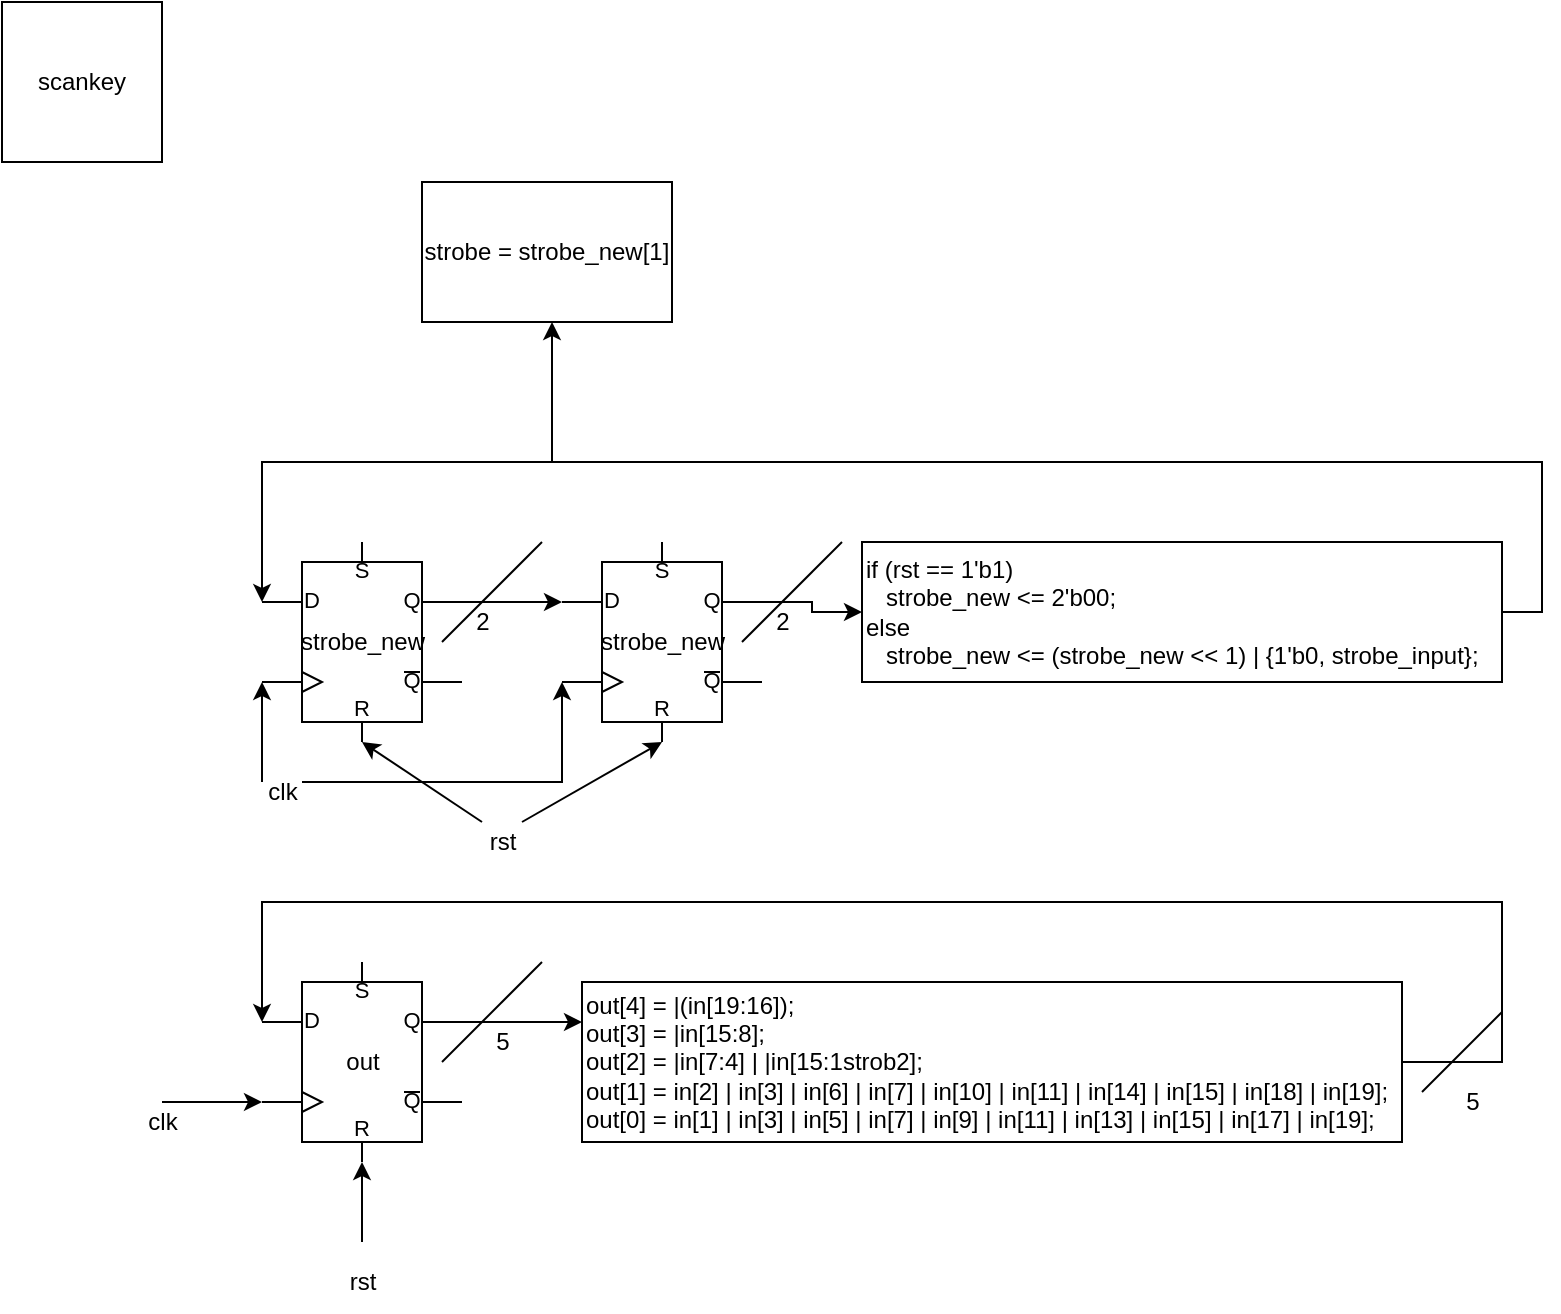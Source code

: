 <mxfile version="21.1.4" type="device" pages="8">
  <diagram name="ScanKey" id="IYrR1Kj5oTFVdGHLylHB">
    <mxGraphModel dx="794" dy="555" grid="1" gridSize="10" guides="1" tooltips="1" connect="1" arrows="1" fold="1" page="1" pageScale="1" pageWidth="850" pageHeight="1100" math="0" shadow="0">
      <root>
        <mxCell id="0" />
        <mxCell id="1" parent="0" />
        <mxCell id="cdBKA0jRVLI20LQ2kuin-21" style="edgeStyle=orthogonalEdgeStyle;rounded=0;orthogonalLoop=1;jettySize=auto;html=1;exitX=1;exitY=0.3;exitDx=0;exitDy=0;exitPerimeter=0;entryX=0;entryY=0.3;entryDx=0;entryDy=0;entryPerimeter=0;" parent="1" source="cdBKA0jRVLI20LQ2kuin-1" target="cdBKA0jRVLI20LQ2kuin-3" edge="1">
          <mxGeometry relative="1" as="geometry" />
        </mxCell>
        <mxCell id="cdBKA0jRVLI20LQ2kuin-1" value="strobe_new" style="verticalLabelPosition=middle;shadow=0;dashed=0;align=center;html=1;verticalAlign=middle;shape=mxgraph.electrical.logic_gates.d_type_rs_flip-flop;labelPosition=center;" parent="1" vertex="1">
          <mxGeometry x="130" y="270" width="100" height="100" as="geometry" />
        </mxCell>
        <mxCell id="cdBKA0jRVLI20LQ2kuin-2" value="scankey" style="whiteSpace=wrap;html=1;aspect=fixed;" parent="1" vertex="1">
          <mxGeometry width="80" height="80" as="geometry" />
        </mxCell>
        <mxCell id="cdBKA0jRVLI20LQ2kuin-22" style="edgeStyle=orthogonalEdgeStyle;rounded=0;orthogonalLoop=1;jettySize=auto;html=1;exitX=1;exitY=0.3;exitDx=0;exitDy=0;exitPerimeter=0;entryX=0;entryY=0.5;entryDx=0;entryDy=0;" parent="1" source="cdBKA0jRVLI20LQ2kuin-3" target="cdBKA0jRVLI20LQ2kuin-17" edge="1">
          <mxGeometry relative="1" as="geometry" />
        </mxCell>
        <mxCell id="cdBKA0jRVLI20LQ2kuin-3" value="strobe_new" style="verticalLabelPosition=middle;shadow=0;dashed=0;align=center;html=1;verticalAlign=middle;shape=mxgraph.electrical.logic_gates.d_type_rs_flip-flop;labelPosition=center;" parent="1" vertex="1">
          <mxGeometry x="280" y="270" width="100" height="100" as="geometry" />
        </mxCell>
        <mxCell id="cdBKA0jRVLI20LQ2kuin-4" value="" style="endArrow=classic;html=1;rounded=1;" parent="1" edge="1">
          <mxGeometry width="50" height="50" relative="1" as="geometry">
            <mxPoint x="130" y="390" as="sourcePoint" />
            <mxPoint x="130" y="340" as="targetPoint" />
          </mxGeometry>
        </mxCell>
        <mxCell id="cdBKA0jRVLI20LQ2kuin-5" value="" style="endArrow=classic;html=1;rounded=0;" parent="1" edge="1">
          <mxGeometry width="50" height="50" relative="1" as="geometry">
            <mxPoint x="150" y="390" as="sourcePoint" />
            <mxPoint x="280" y="340" as="targetPoint" />
            <Array as="points">
              <mxPoint x="280" y="390" />
            </Array>
          </mxGeometry>
        </mxCell>
        <mxCell id="cdBKA0jRVLI20LQ2kuin-6" value="&lt;div&gt;clk&lt;/div&gt;" style="text;html=1;align=center;verticalAlign=middle;resizable=0;points=[];autosize=1;strokeColor=none;fillColor=none;" parent="1" vertex="1">
          <mxGeometry x="120" y="380" width="40" height="30" as="geometry" />
        </mxCell>
        <mxCell id="cdBKA0jRVLI20LQ2kuin-7" value="" style="endArrow=classic;html=1;rounded=0;" parent="1" edge="1">
          <mxGeometry width="50" height="50" relative="1" as="geometry">
            <mxPoint x="260" y="410" as="sourcePoint" />
            <mxPoint x="330" y="370" as="targetPoint" />
          </mxGeometry>
        </mxCell>
        <mxCell id="cdBKA0jRVLI20LQ2kuin-8" value="rst" style="text;html=1;align=center;verticalAlign=middle;resizable=0;points=[];autosize=1;strokeColor=none;fillColor=none;" parent="1" vertex="1">
          <mxGeometry x="230" y="405" width="40" height="30" as="geometry" />
        </mxCell>
        <mxCell id="cdBKA0jRVLI20LQ2kuin-9" value="" style="endArrow=classic;html=1;rounded=0;" parent="1" edge="1">
          <mxGeometry width="50" height="50" relative="1" as="geometry">
            <mxPoint x="240" y="410" as="sourcePoint" />
            <mxPoint x="180" y="370" as="targetPoint" />
          </mxGeometry>
        </mxCell>
        <mxCell id="cdBKA0jRVLI20LQ2kuin-11" value="" style="endArrow=classic;html=1;rounded=0;" parent="1" edge="1">
          <mxGeometry width="50" height="50" relative="1" as="geometry">
            <mxPoint x="275" y="230" as="sourcePoint" />
            <mxPoint x="275" y="160" as="targetPoint" />
          </mxGeometry>
        </mxCell>
        <mxCell id="cdBKA0jRVLI20LQ2kuin-13" value="strobe = strobe_new[1]" style="rounded=0;whiteSpace=wrap;html=1;" parent="1" vertex="1">
          <mxGeometry x="210" y="90" width="125" height="70" as="geometry" />
        </mxCell>
        <mxCell id="cdBKA0jRVLI20LQ2kuin-23" style="edgeStyle=orthogonalEdgeStyle;rounded=0;orthogonalLoop=1;jettySize=auto;html=1;exitX=1;exitY=0.5;exitDx=0;exitDy=0;entryX=0;entryY=0.3;entryDx=0;entryDy=0;entryPerimeter=0;" parent="1" source="cdBKA0jRVLI20LQ2kuin-17" target="cdBKA0jRVLI20LQ2kuin-1" edge="1">
          <mxGeometry relative="1" as="geometry">
            <mxPoint x="800" y="200" as="targetPoint" />
            <Array as="points">
              <mxPoint x="770" y="305" />
              <mxPoint x="770" y="230" />
              <mxPoint x="130" y="230" />
            </Array>
          </mxGeometry>
        </mxCell>
        <mxCell id="cdBKA0jRVLI20LQ2kuin-17" value="if (rst == 1&#39;b1)&lt;br&gt;&amp;nbsp;&amp;nbsp; strobe_new &amp;lt;= 2&#39;b00;&lt;br&gt;else&lt;br&gt;&amp;nbsp;&amp;nbsp; strobe_new &amp;lt;= (strobe_new &amp;lt;&amp;lt; 1) | {1&#39;b0, strobe_input};" style="rounded=0;whiteSpace=wrap;html=1;align=left;" parent="1" vertex="1">
          <mxGeometry x="430" y="270" width="320" height="70" as="geometry" />
        </mxCell>
        <mxCell id="cdBKA0jRVLI20LQ2kuin-24" value="" style="endArrow=none;html=1;rounded=0;" parent="1" edge="1">
          <mxGeometry width="50" height="50" relative="1" as="geometry">
            <mxPoint x="220" y="320" as="sourcePoint" />
            <mxPoint x="270" y="270" as="targetPoint" />
          </mxGeometry>
        </mxCell>
        <mxCell id="cdBKA0jRVLI20LQ2kuin-25" value="" style="endArrow=none;html=1;rounded=0;" parent="1" edge="1">
          <mxGeometry width="50" height="50" relative="1" as="geometry">
            <mxPoint x="370" y="320" as="sourcePoint" />
            <mxPoint x="420" y="270" as="targetPoint" />
          </mxGeometry>
        </mxCell>
        <mxCell id="cdBKA0jRVLI20LQ2kuin-26" value="2" style="text;html=1;align=center;verticalAlign=middle;resizable=0;points=[];autosize=1;strokeColor=none;fillColor=none;" parent="1" vertex="1">
          <mxGeometry x="375" y="295" width="30" height="30" as="geometry" />
        </mxCell>
        <mxCell id="cdBKA0jRVLI20LQ2kuin-27" value="2" style="text;html=1;align=center;verticalAlign=middle;resizable=0;points=[];autosize=1;strokeColor=none;fillColor=none;" parent="1" vertex="1">
          <mxGeometry x="225" y="295" width="30" height="30" as="geometry" />
        </mxCell>
        <mxCell id="cdBKA0jRVLI20LQ2kuin-28" value="out" style="verticalLabelPosition=middle;shadow=0;dashed=0;align=center;html=1;verticalAlign=middle;shape=mxgraph.electrical.logic_gates.d_type_rs_flip-flop;labelPosition=center;" parent="1" vertex="1">
          <mxGeometry x="130" y="480" width="100" height="100" as="geometry" />
        </mxCell>
        <mxCell id="cdBKA0jRVLI20LQ2kuin-29" value="" style="endArrow=classic;html=1;rounded=0;" parent="1" edge="1">
          <mxGeometry width="50" height="50" relative="1" as="geometry">
            <mxPoint x="80" y="550" as="sourcePoint" />
            <mxPoint x="130" y="550" as="targetPoint" />
          </mxGeometry>
        </mxCell>
        <mxCell id="cdBKA0jRVLI20LQ2kuin-30" value="clk" style="text;html=1;align=center;verticalAlign=middle;resizable=0;points=[];autosize=1;strokeColor=none;fillColor=none;" parent="1" vertex="1">
          <mxGeometry x="60" y="545" width="40" height="30" as="geometry" />
        </mxCell>
        <mxCell id="cdBKA0jRVLI20LQ2kuin-31" value="" style="endArrow=classic;html=1;rounded=0;" parent="1" edge="1">
          <mxGeometry width="50" height="50" relative="1" as="geometry">
            <mxPoint x="180" y="620" as="sourcePoint" />
            <mxPoint x="180" y="580" as="targetPoint" />
          </mxGeometry>
        </mxCell>
        <mxCell id="cdBKA0jRVLI20LQ2kuin-32" value="rst" style="text;html=1;align=center;verticalAlign=middle;resizable=0;points=[];autosize=1;strokeColor=none;fillColor=none;" parent="1" vertex="1">
          <mxGeometry x="160" y="625" width="40" height="30" as="geometry" />
        </mxCell>
        <mxCell id="cdBKA0jRVLI20LQ2kuin-33" value="" style="endArrow=classic;html=1;rounded=0;" parent="1" edge="1">
          <mxGeometry width="50" height="50" relative="1" as="geometry">
            <mxPoint x="230" y="510" as="sourcePoint" />
            <mxPoint x="290" y="510" as="targetPoint" />
          </mxGeometry>
        </mxCell>
        <mxCell id="cdBKA0jRVLI20LQ2kuin-35" value="out[4] = |(in[19:16]);&lt;br&gt;out[3] = |in[15:8];&lt;br&gt;out[2] = |in[7:4] | |in[15:1strob2];&lt;br&gt;out[1] = in[2] | in[3] | in[6] | in[7] | in[10] | in[11] | in[14] | in[15] | in[18] | in[19];&lt;br&gt;out[0] = in[1] | in[3] | in[5] | in[7] | in[9] | in[11] | in[13] | in[15] | in[17] | in[19];" style="rounded=0;whiteSpace=wrap;html=1;align=left;" parent="1" vertex="1">
          <mxGeometry x="290" y="490" width="410" height="80" as="geometry" />
        </mxCell>
        <mxCell id="cdBKA0jRVLI20LQ2kuin-36" value="" style="endArrow=classic;html=1;rounded=0;entryX=0;entryY=0.3;entryDx=0;entryDy=0;entryPerimeter=0;" parent="1" target="cdBKA0jRVLI20LQ2kuin-28" edge="1">
          <mxGeometry width="50" height="50" relative="1" as="geometry">
            <mxPoint x="700" y="530" as="sourcePoint" />
            <mxPoint x="750" y="480" as="targetPoint" />
            <Array as="points">
              <mxPoint x="750" y="530" />
              <mxPoint x="750" y="450" />
              <mxPoint x="130" y="450" />
            </Array>
          </mxGeometry>
        </mxCell>
        <mxCell id="cdBKA0jRVLI20LQ2kuin-37" value="" style="endArrow=none;html=1;rounded=0;" parent="1" edge="1">
          <mxGeometry width="50" height="50" relative="1" as="geometry">
            <mxPoint x="220" y="530" as="sourcePoint" />
            <mxPoint x="270" y="480" as="targetPoint" />
          </mxGeometry>
        </mxCell>
        <mxCell id="cdBKA0jRVLI20LQ2kuin-38" value="" style="endArrow=none;html=1;rounded=0;" parent="1" edge="1">
          <mxGeometry width="50" height="50" relative="1" as="geometry">
            <mxPoint x="710" y="545" as="sourcePoint" />
            <mxPoint x="750" y="505" as="targetPoint" />
          </mxGeometry>
        </mxCell>
        <mxCell id="cdBKA0jRVLI20LQ2kuin-39" value="5" style="text;html=1;align=center;verticalAlign=middle;resizable=0;points=[];autosize=1;strokeColor=none;fillColor=none;" parent="1" vertex="1">
          <mxGeometry x="720" y="535" width="30" height="30" as="geometry" />
        </mxCell>
        <mxCell id="cdBKA0jRVLI20LQ2kuin-40" value="5" style="text;html=1;align=center;verticalAlign=middle;resizable=0;points=[];autosize=1;strokeColor=none;fillColor=none;" parent="1" vertex="1">
          <mxGeometry x="235" y="505" width="30" height="30" as="geometry" />
        </mxCell>
      </root>
    </mxGraphModel>
  </diagram>
  <diagram id="0YekBfEAMakjV-BFxU8W" name="Clkdiv">
    <mxGraphModel dx="794" dy="555" grid="1" gridSize="10" guides="1" tooltips="1" connect="1" arrows="1" fold="1" page="1" pageScale="1" pageWidth="850" pageHeight="1100" math="0" shadow="0">
      <root>
        <mxCell id="0" />
        <mxCell id="1" parent="0" />
        <mxCell id="TX3TgNIddecOUrxeShIp-1" value="&lt;div&gt;hzX&lt;/div&gt;&lt;div&gt;counter&lt;br&gt;&lt;/div&gt;" style="verticalLabelPosition=middle;shadow=0;dashed=0;align=center;html=1;verticalAlign=middle;shape=mxgraph.electrical.logic_gates.d_type_rs_flip-flop;labelPosition=center;" parent="1" vertex="1">
          <mxGeometry x="130" y="270" width="100" height="100" as="geometry" />
        </mxCell>
        <mxCell id="TX3TgNIddecOUrxeShIp-2" value="clkdiv" style="whiteSpace=wrap;html=1;aspect=fixed;" parent="1" vertex="1">
          <mxGeometry width="80" height="80" as="geometry" />
        </mxCell>
        <mxCell id="TX3TgNIddecOUrxeShIp-3" value="" style="endArrow=classic;html=1;rounded=0;" parent="1" edge="1">
          <mxGeometry width="50" height="50" relative="1" as="geometry">
            <mxPoint x="230" y="300" as="sourcePoint" />
            <mxPoint x="290" y="300" as="targetPoint" />
          </mxGeometry>
        </mxCell>
        <mxCell id="TX3TgNIddecOUrxeShIp-4" value="if (rst)&lt;br&gt;&amp;nbsp;&amp;nbsp;&amp;nbsp; counter &amp;lt;= 0;&lt;br&gt;&amp;nbsp;&amp;nbsp;&amp;nbsp; hzX &amp;lt;= 0;&lt;br&gt;else&lt;br&gt;&amp;nbsp;&amp;nbsp;&amp;nbsp; counter &amp;lt;= counter + 1;&lt;br&gt;&amp;nbsp;&amp;nbsp;&amp;nbsp; if (counter == lim)&lt;br&gt;&amp;nbsp;&amp;nbsp;&amp;nbsp;&amp;nbsp;&amp;nbsp;&amp;nbsp;&amp;nbsp; counter &amp;lt;= 0;&lt;br&gt;&amp;nbsp;&amp;nbsp;&amp;nbsp;&amp;nbsp;&amp;nbsp;&amp;nbsp;&amp;nbsp; hzX &amp;lt;= ~hzX;" style="rounded=0;whiteSpace=wrap;html=1;align=left;" parent="1" vertex="1">
          <mxGeometry x="290" y="280" width="290" height="150" as="geometry" />
        </mxCell>
        <mxCell id="TX3TgNIddecOUrxeShIp-5" value="" style="endArrow=none;html=1;rounded=0;" parent="1" edge="1">
          <mxGeometry width="50" height="50" relative="1" as="geometry">
            <mxPoint x="230" y="320" as="sourcePoint" />
            <mxPoint x="280" y="270" as="targetPoint" />
          </mxGeometry>
        </mxCell>
        <mxCell id="TX3TgNIddecOUrxeShIp-6" value="1" style="text;html=1;align=center;verticalAlign=middle;resizable=0;points=[];autosize=1;strokeColor=none;fillColor=none;" parent="1" vertex="1">
          <mxGeometry x="225" y="275" width="30" height="30" as="geometry" />
        </mxCell>
        <mxCell id="TX3TgNIddecOUrxeShIp-7" value="8" style="text;html=1;align=center;verticalAlign=middle;resizable=0;points=[];autosize=1;strokeColor=none;fillColor=none;" parent="1" vertex="1">
          <mxGeometry x="245" y="295" width="30" height="30" as="geometry" />
        </mxCell>
        <mxCell id="TX3TgNIddecOUrxeShIp-8" value="" style="endArrow=classic;html=1;rounded=0;entryX=0;entryY=0.3;entryDx=0;entryDy=0;entryPerimeter=0;" parent="1" target="TX3TgNIddecOUrxeShIp-1" edge="1">
          <mxGeometry width="50" height="50" relative="1" as="geometry">
            <mxPoint x="580" y="360" as="sourcePoint" />
            <mxPoint x="630" y="310" as="targetPoint" />
            <Array as="points">
              <mxPoint x="640" y="360" />
              <mxPoint x="640" y="230" />
              <mxPoint x="130" y="230" />
            </Array>
          </mxGeometry>
        </mxCell>
        <mxCell id="TX3TgNIddecOUrxeShIp-9" value="" style="endArrow=none;html=1;rounded=0;" parent="1" edge="1">
          <mxGeometry width="50" height="50" relative="1" as="geometry">
            <mxPoint x="590" y="380" as="sourcePoint" />
            <mxPoint x="640" y="330" as="targetPoint" />
          </mxGeometry>
        </mxCell>
        <mxCell id="TX3TgNIddecOUrxeShIp-10" value="8" style="text;html=1;align=center;verticalAlign=middle;resizable=0;points=[];autosize=1;strokeColor=none;fillColor=none;" parent="1" vertex="1">
          <mxGeometry x="595" y="355" width="30" height="30" as="geometry" />
        </mxCell>
        <mxCell id="TX3TgNIddecOUrxeShIp-11" value="1" style="text;html=1;align=center;verticalAlign=middle;resizable=0;points=[];autosize=1;strokeColor=none;fillColor=none;" parent="1" vertex="1">
          <mxGeometry x="590" y="340" width="30" height="30" as="geometry" />
        </mxCell>
        <mxCell id="TX3TgNIddecOUrxeShIp-12" value="" style="endArrow=classic;html=1;rounded=0;" parent="1" edge="1">
          <mxGeometry width="50" height="50" relative="1" as="geometry">
            <mxPoint x="180" y="400" as="sourcePoint" />
            <mxPoint x="180" y="370" as="targetPoint" />
          </mxGeometry>
        </mxCell>
        <mxCell id="TX3TgNIddecOUrxeShIp-13" value="rst" style="text;html=1;align=center;verticalAlign=middle;resizable=0;points=[];autosize=1;strokeColor=none;fillColor=none;" parent="1" vertex="1">
          <mxGeometry x="160" y="400" width="40" height="30" as="geometry" />
        </mxCell>
        <mxCell id="TX3TgNIddecOUrxeShIp-14" value="" style="endArrow=classic;html=1;rounded=0;" parent="1" edge="1">
          <mxGeometry width="50" height="50" relative="1" as="geometry">
            <mxPoint x="100" y="340" as="sourcePoint" />
            <mxPoint x="130" y="340" as="targetPoint" />
          </mxGeometry>
        </mxCell>
        <mxCell id="TX3TgNIddecOUrxeShIp-15" value="clk" style="text;html=1;align=center;verticalAlign=middle;resizable=0;points=[];autosize=1;strokeColor=none;fillColor=none;" parent="1" vertex="1">
          <mxGeometry x="80" y="335" width="40" height="30" as="geometry" />
        </mxCell>
        <mxCell id="TX3TgNIddecOUrxeShIp-16" value="counter" style="text;html=1;align=center;verticalAlign=middle;resizable=0;points=[];autosize=1;strokeColor=none;fillColor=none;" parent="1" vertex="1">
          <mxGeometry x="80" y="295" width="60" height="30" as="geometry" />
        </mxCell>
      </root>
    </mxGraphModel>
  </diagram>
  <diagram id="mA3E6A3DA5kwlwp3M_s9" name="Prience8to3">
    <mxGraphModel dx="794" dy="555" grid="1" gridSize="10" guides="1" tooltips="1" connect="1" arrows="1" fold="1" page="1" pageScale="1" pageWidth="850" pageHeight="1100" math="0" shadow="0">
      <root>
        <mxCell id="0" />
        <mxCell id="1" parent="0" />
        <mxCell id="RlZYWX1HXNi8NvG_U70_-1" value="prienc8to3" style="whiteSpace=wrap;html=1;aspect=fixed;" parent="1" vertex="1">
          <mxGeometry width="80" height="80" as="geometry" />
        </mxCell>
        <mxCell id="RlZYWX1HXNi8NvG_U70_-2" value="if in[0] = 1, out is 3&#39;d0&lt;br&gt;if in[1] = 1, out is 3&#39;d1&lt;br&gt;if in[2] = 1, out is 3&#39;d2&lt;br&gt;if in[3] = 1, out is 3&#39;d3&lt;br&gt;if in[4] = 1, out is 3&#39;d4&lt;br&gt;if in[5] = 1, out is 3&#39;d5&lt;br&gt;if in[6] = 1, out is 3&#39;d6&lt;br&gt;if in[7] = 1, out is 3&#39;d7" style="whiteSpace=wrap;html=1;aspect=fixed;align=left;" parent="1" vertex="1">
          <mxGeometry x="338" y="190" width="175" height="175" as="geometry" />
        </mxCell>
        <mxCell id="RlZYWX1HXNi8NvG_U70_-3" value="" style="endArrow=classic;html=1;rounded=0;" parent="1" edge="1">
          <mxGeometry width="50" height="50" relative="1" as="geometry">
            <mxPoint x="260" y="280" as="sourcePoint" />
            <mxPoint x="340" y="280" as="targetPoint" />
          </mxGeometry>
        </mxCell>
        <mxCell id="RlZYWX1HXNi8NvG_U70_-4" value="" style="endArrow=classic;html=1;rounded=0;" parent="1" edge="1">
          <mxGeometry width="50" height="50" relative="1" as="geometry">
            <mxPoint x="510" y="280" as="sourcePoint" />
            <mxPoint x="600" y="280" as="targetPoint" />
          </mxGeometry>
        </mxCell>
        <mxCell id="RlZYWX1HXNi8NvG_U70_-5" value="out" style="text;html=1;align=center;verticalAlign=middle;resizable=0;points=[];autosize=1;strokeColor=none;fillColor=none;" parent="1" vertex="1">
          <mxGeometry x="600" y="275" width="40" height="30" as="geometry" />
        </mxCell>
        <mxCell id="RlZYWX1HXNi8NvG_U70_-6" value="in" style="text;html=1;align=center;verticalAlign=middle;resizable=0;points=[];autosize=1;strokeColor=none;fillColor=none;" parent="1" vertex="1">
          <mxGeometry x="225" y="265" width="30" height="30" as="geometry" />
        </mxCell>
        <mxCell id="RlZYWX1HXNi8NvG_U70_-7" value="" style="endArrow=none;html=1;rounded=0;" parent="1" edge="1">
          <mxGeometry width="50" height="50" relative="1" as="geometry">
            <mxPoint x="270" y="310" as="sourcePoint" />
            <mxPoint x="320" y="260" as="targetPoint" />
          </mxGeometry>
        </mxCell>
        <mxCell id="RlZYWX1HXNi8NvG_U70_-8" value="" style="endArrow=none;html=1;rounded=0;" parent="1" edge="1">
          <mxGeometry width="50" height="50" relative="1" as="geometry">
            <mxPoint x="540" y="300" as="sourcePoint" />
            <mxPoint x="590" y="250" as="targetPoint" />
          </mxGeometry>
        </mxCell>
        <mxCell id="RlZYWX1HXNi8NvG_U70_-9" value="3" style="text;html=1;align=center;verticalAlign=middle;resizable=0;points=[];autosize=1;strokeColor=none;fillColor=none;" parent="1" vertex="1">
          <mxGeometry x="555" y="275" width="30" height="30" as="geometry" />
        </mxCell>
        <mxCell id="RlZYWX1HXNi8NvG_U70_-10" value="8" style="text;html=1;align=center;verticalAlign=middle;resizable=0;points=[];autosize=1;strokeColor=none;fillColor=none;" parent="1" vertex="1">
          <mxGeometry x="285" y="275" width="30" height="30" as="geometry" />
        </mxCell>
      </root>
    </mxGraphModel>
  </diagram>
  <diagram id="SpOl654Fy60TbCHv0czY" name="Sequencer">
    <mxGraphModel dx="794" dy="555" grid="1" gridSize="10" guides="1" tooltips="1" connect="1" arrows="1" fold="1" page="1" pageScale="1" pageWidth="850" pageHeight="1100" math="0" shadow="0">
      <root>
        <mxCell id="0" />
        <mxCell id="1" parent="0" />
        <mxCell id="BuZd-HlXa7H_hpg2lpT5-1" value="seq-out" style="verticalLabelPosition=middle;shadow=0;dashed=0;align=center;html=1;verticalAlign=middle;shape=mxgraph.electrical.logic_gates.d_type_rs_flip-flop;labelPosition=center;" parent="1" vertex="1">
          <mxGeometry x="210" y="330" width="100" height="100" as="geometry" />
        </mxCell>
        <mxCell id="BuZd-HlXa7H_hpg2lpT5-2" value="sequencer" style="whiteSpace=wrap;html=1;aspect=fixed;" parent="1" vertex="1">
          <mxGeometry width="80" height="80" as="geometry" />
        </mxCell>
        <mxCell id="xtzYdPDor8P0OM3wpwx9-1" value="" style="endArrow=classic;html=1;rounded=0;" parent="1" edge="1">
          <mxGeometry width="50" height="50" relative="1" as="geometry">
            <mxPoint x="310" y="360" as="sourcePoint" />
            <mxPoint x="360" y="360" as="targetPoint" />
          </mxGeometry>
        </mxCell>
        <mxCell id="xtzYdPDor8P0OM3wpwx9-2" value="" style="endArrow=none;html=1;rounded=0;" parent="1" edge="1">
          <mxGeometry width="50" height="50" relative="1" as="geometry">
            <mxPoint x="320" y="380" as="sourcePoint" />
            <mxPoint x="370" y="330" as="targetPoint" />
          </mxGeometry>
        </mxCell>
        <mxCell id="xtzYdPDor8P0OM3wpwx9-3" value="8" style="text;html=1;align=center;verticalAlign=middle;resizable=0;points=[];autosize=1;strokeColor=none;fillColor=none;" parent="1" vertex="1">
          <mxGeometry x="325" y="355" width="30" height="30" as="geometry" />
        </mxCell>
        <mxCell id="xtzYdPDor8P0OM3wpwx9-4" value="if (rst)&lt;br&gt;&amp;nbsp; seq = 8&#39;h80; &lt;br&gt;else if (srst)&lt;br&gt;&amp;nbsp; seq = 8&#39;h80;&lt;br&gt;else&lt;br&gt;&amp;nbsp; if (go_right)&lt;br&gt;&amp;nbsp;&amp;nbsp;&amp;nbsp; seq = {seq[0], seq[7:1]};&lt;br&gt;&amp;nbsp; else if (go_left)&lt;br&gt;&amp;nbsp;&amp;nbsp;&amp;nbsp; seq = {seq[6:0], seq[7]};&lt;br&gt;&amp;nbsp; else&lt;br&gt;&amp;nbsp;&amp;nbsp;&amp;nbsp; seq = seq;&lt;br&gt;seq_out &amp;lt;= seq;" style="rounded=0;whiteSpace=wrap;html=1;align=left;" parent="1" vertex="1">
          <mxGeometry x="360" y="310" width="210" height="180" as="geometry" />
        </mxCell>
        <mxCell id="if1eAAY3Da8s9yNB0GrL-1" value="" style="endArrow=classic;html=1;rounded=0;entryX=0;entryY=0.3;entryDx=0;entryDy=0;entryPerimeter=0;" parent="1" target="BuZd-HlXa7H_hpg2lpT5-1" edge="1">
          <mxGeometry width="50" height="50" relative="1" as="geometry">
            <mxPoint x="470" y="310" as="sourcePoint" />
            <mxPoint x="520" y="260" as="targetPoint" />
            <Array as="points">
              <mxPoint x="470" y="290" />
              <mxPoint x="210" y="290" />
            </Array>
          </mxGeometry>
        </mxCell>
        <mxCell id="if1eAAY3Da8s9yNB0GrL-2" value="" style="endArrow=classic;html=1;rounded=0;" parent="1" edge="1">
          <mxGeometry width="50" height="50" relative="1" as="geometry">
            <mxPoint x="260" y="460" as="sourcePoint" />
            <mxPoint x="260" y="430" as="targetPoint" />
          </mxGeometry>
        </mxCell>
        <mxCell id="if1eAAY3Da8s9yNB0GrL-3" value="rst" style="text;html=1;align=center;verticalAlign=middle;resizable=0;points=[];autosize=1;strokeColor=none;fillColor=none;" parent="1" vertex="1">
          <mxGeometry x="240" y="455" width="40" height="30" as="geometry" />
        </mxCell>
        <mxCell id="if1eAAY3Da8s9yNB0GrL-4" value="" style="endArrow=classic;html=1;rounded=0;" parent="1" edge="1">
          <mxGeometry width="50" height="50" relative="1" as="geometry">
            <mxPoint x="180" y="400" as="sourcePoint" />
            <mxPoint x="210" y="400" as="targetPoint" />
          </mxGeometry>
        </mxCell>
        <mxCell id="if1eAAY3Da8s9yNB0GrL-5" value="clk" style="text;html=1;align=center;verticalAlign=middle;resizable=0;points=[];autosize=1;strokeColor=none;fillColor=none;" parent="1" vertex="1">
          <mxGeometry x="160" y="405" width="40" height="30" as="geometry" />
        </mxCell>
        <mxCell id="if1eAAY3Da8s9yNB0GrL-6" value="" style="endArrow=none;html=1;rounded=0;" parent="1" edge="1">
          <mxGeometry width="50" height="50" relative="1" as="geometry">
            <mxPoint x="310" y="310" as="sourcePoint" />
            <mxPoint x="360" y="260" as="targetPoint" />
          </mxGeometry>
        </mxCell>
        <mxCell id="if1eAAY3Da8s9yNB0GrL-7" value="8" style="text;html=1;align=center;verticalAlign=middle;resizable=0;points=[];autosize=1;strokeColor=none;fillColor=none;" parent="1" vertex="1">
          <mxGeometry x="315" y="285" width="30" height="30" as="geometry" />
        </mxCell>
      </root>
    </mxGraphModel>
  </diagram>
  <diagram id="gktlRkbe1zjE_vl7Sq3N" name="SequenceEditor">
    <mxGraphModel dx="794" dy="555" grid="1" gridSize="10" guides="1" tooltips="1" connect="1" arrows="1" fold="1" page="1" pageScale="1" pageWidth="850" pageHeight="1100" math="0" shadow="0">
      <root>
        <mxCell id="0" />
        <mxCell id="1" parent="0" />
        <mxCell id="SHDCBQ5-KKh3-QUxJ4F7-1" value="sequence_editor" style="whiteSpace=wrap;html=1;aspect=fixed;" parent="1" vertex="1">
          <mxGeometry width="100" height="100" as="geometry" />
        </mxCell>
        <mxCell id="SHDCBQ5-KKh3-QUxJ4F7-3" style="edgeStyle=orthogonalEdgeStyle;rounded=0;orthogonalLoop=1;jettySize=auto;html=1;exitX=1;exitY=0.3;exitDx=0;exitDy=0;exitPerimeter=0;" parent="1" source="SHDCBQ5-KKh3-QUxJ4F7-2" edge="1">
          <mxGeometry relative="1" as="geometry">
            <mxPoint x="440" y="356" as="targetPoint" />
          </mxGeometry>
        </mxCell>
        <mxCell id="SHDCBQ5-KKh3-QUxJ4F7-2" value="&lt;div&gt;seq_smpl_1&lt;/div&gt;&lt;div&gt;...&lt;/div&gt;&lt;div&gt;seq_smpl_8&lt;br&gt;&lt;/div&gt;" style="verticalLabelPosition=middle;shadow=0;dashed=0;align=center;html=1;verticalAlign=middle;shape=mxgraph.electrical.logic_gates.d_type_rs_flip-flop;labelPosition=center;" parent="1" vertex="1">
          <mxGeometry x="260" y="320" width="110" height="120" as="geometry" />
        </mxCell>
        <mxCell id="SHDCBQ5-KKh3-QUxJ4F7-6" style="edgeStyle=orthogonalEdgeStyle;rounded=0;orthogonalLoop=1;jettySize=auto;html=1;" parent="1" source="SHDCBQ5-KKh3-QUxJ4F7-4" target="SHDCBQ5-KKh3-QUxJ4F7-2" edge="1">
          <mxGeometry relative="1" as="geometry" />
        </mxCell>
        <mxCell id="SHDCBQ5-KKh3-QUxJ4F7-4" value="rst" style="text;html=1;align=center;verticalAlign=middle;resizable=0;points=[];autosize=1;strokeColor=none;fillColor=none;" parent="1" vertex="1">
          <mxGeometry x="295" y="460" width="40" height="30" as="geometry" />
        </mxCell>
        <mxCell id="SHDCBQ5-KKh3-QUxJ4F7-8" style="edgeStyle=orthogonalEdgeStyle;rounded=0;orthogonalLoop=1;jettySize=auto;html=1;entryX=0;entryY=0.7;entryDx=0;entryDy=0;entryPerimeter=0;" parent="1" source="SHDCBQ5-KKh3-QUxJ4F7-7" target="SHDCBQ5-KKh3-QUxJ4F7-2" edge="1">
          <mxGeometry relative="1" as="geometry" />
        </mxCell>
        <mxCell id="SHDCBQ5-KKh3-QUxJ4F7-7" value="clk" style="text;html=1;align=center;verticalAlign=middle;resizable=0;points=[];autosize=1;strokeColor=none;fillColor=none;" parent="1" vertex="1">
          <mxGeometry x="190" y="390" width="40" height="30" as="geometry" />
        </mxCell>
        <mxCell id="SHDCBQ5-KKh3-QUxJ4F7-9" value="" style="endArrow=none;html=1;rounded=0;" parent="1" edge="1">
          <mxGeometry width="50" height="50" relative="1" as="geometry">
            <mxPoint x="360" y="380" as="sourcePoint" />
            <mxPoint x="410" y="330" as="targetPoint" />
          </mxGeometry>
        </mxCell>
        <mxCell id="SHDCBQ5-KKh3-QUxJ4F7-10" value="32" style="text;html=1;align=center;verticalAlign=middle;resizable=0;points=[];autosize=1;strokeColor=none;fillColor=none;" parent="1" vertex="1">
          <mxGeometry x="370" y="355" width="40" height="30" as="geometry" />
        </mxCell>
        <mxCell id="SHDCBQ5-KKh3-QUxJ4F7-11" value="" style="endArrow=classic;html=1;rounded=0;" parent="1" edge="1">
          <mxGeometry width="50" height="50" relative="1" as="geometry">
            <mxPoint x="640" y="330" as="sourcePoint" />
            <mxPoint x="260" y="360" as="targetPoint" />
            <Array as="points">
              <mxPoint x="640" y="270" />
              <mxPoint x="260" y="270" />
            </Array>
          </mxGeometry>
        </mxCell>
        <mxCell id="SHDCBQ5-KKh3-QUxJ4F7-12" value="if (rst)&lt;br&gt;&amp;nbsp; seq_smpl_8 = 4&#39;b0;&lt;br&gt;&amp;nbsp; seq_smpl_7 = 4&#39;b0;&lt;br&gt;&amp;nbsp; seq_smpl_6 = 4&#39;b0;&lt;br&gt;&amp;nbsp; seq_smpl_5 = 4&#39;b0;&lt;br&gt;&amp;nbsp; seq_smpl_4 = 4&#39;b0;&lt;br&gt;&amp;nbsp; seq_smpl_3 = 4&#39;b0;&lt;br&gt;&amp;nbsp; seq_smpl_2 = 4&#39;b0;&lt;br&gt;&amp;nbsp; seq_smpl_1 = 4&#39;b0;&lt;br&gt;else begin&lt;br&gt;&amp;nbsp; if (mode == 2&#39;d0) &lt;br&gt;&amp;nbsp;&amp;nbsp;&amp;nbsp; case (set_time_idx)&lt;br&gt;&amp;nbsp;&amp;nbsp;&amp;nbsp;&amp;nbsp;&amp;nbsp;&amp;nbsp;&amp;nbsp; 0: seq_smpl_8 = (seq_smpl_8 ^ tgl_play_smpl);&lt;br&gt;&amp;nbsp;&amp;nbsp;&amp;nbsp;&amp;nbsp;&amp;nbsp;&amp;nbsp;&amp;nbsp; 1: seq_smpl_7 = (seq_smpl_7 ^ tgl_play_smpl);&lt;br&gt;&amp;nbsp;&amp;nbsp;&amp;nbsp;&amp;nbsp;&amp;nbsp;&amp;nbsp;&amp;nbsp; 2: seq_smpl_6 = (seq_smpl_6 ^ tgl_play_smpl);&lt;br&gt;&amp;nbsp;&amp;nbsp;&amp;nbsp;&amp;nbsp;&amp;nbsp;&amp;nbsp;&amp;nbsp; 3: seq_smpl_5 = (seq_smpl_5 ^ tgl_play_smpl);&lt;br&gt;&amp;nbsp;&amp;nbsp;&amp;nbsp;&amp;nbsp;&amp;nbsp;&amp;nbsp;&amp;nbsp; 4: seq_smpl_4 = (seq_smpl_4 ^ tgl_play_smpl);&lt;br&gt;&amp;nbsp;&amp;nbsp;&amp;nbsp;&amp;nbsp;&amp;nbsp;&amp;nbsp;&amp;nbsp; 5: seq_smpl_3 = (seq_smpl_3 ^ tgl_play_smpl);&lt;br&gt;&amp;nbsp;&amp;nbsp;&amp;nbsp;&amp;nbsp;&amp;nbsp;&amp;nbsp;&amp;nbsp; 6: seq_smpl_2 = (seq_smpl_2 ^ tgl_play_smpl);&lt;br&gt;&amp;nbsp;&amp;nbsp;&amp;nbsp;&amp;nbsp;&amp;nbsp;&amp;nbsp;&amp;nbsp; 7: seq_smpl_1 = (seq_smpl_1 ^ tgl_play_smpl);&lt;br&gt;&amp;nbsp;&amp;nbsp;&amp;nbsp; endcase" style="rounded=0;whiteSpace=wrap;html=1;align=left;" parent="1" vertex="1">
          <mxGeometry x="440" y="330" width="340" height="310" as="geometry" />
        </mxCell>
        <mxCell id="SHDCBQ5-KKh3-QUxJ4F7-13" value="" style="endArrow=none;html=1;rounded=0;" parent="1" edge="1">
          <mxGeometry width="50" height="50" relative="1" as="geometry">
            <mxPoint x="490" y="290" as="sourcePoint" />
            <mxPoint x="540" y="240" as="targetPoint" />
          </mxGeometry>
        </mxCell>
        <mxCell id="SHDCBQ5-KKh3-QUxJ4F7-14" value="32" style="text;html=1;align=center;verticalAlign=middle;resizable=0;points=[];autosize=1;strokeColor=none;fillColor=none;" parent="1" vertex="1">
          <mxGeometry x="500" y="265" width="40" height="30" as="geometry" />
        </mxCell>
      </root>
    </mxGraphModel>
  </diagram>
  <diagram id="0JLQmDKhWNTJNHBGpobg" name="Pwm">
    <mxGraphModel dx="794" dy="555" grid="1" gridSize="10" guides="1" tooltips="1" connect="1" arrows="1" fold="1" page="1" pageScale="1" pageWidth="850" pageHeight="1100" math="0" shadow="0">
      <root>
        <mxCell id="0" />
        <mxCell id="1" parent="0" />
        <mxCell id="nNjAcnSjkrZPtuR4dmRM-1" value="pwm" style="whiteSpace=wrap;html=1;aspect=fixed;" parent="1" vertex="1">
          <mxGeometry width="80" height="80" as="geometry" />
        </mxCell>
        <mxCell id="nNjAcnSjkrZPtuR4dmRM-2" value="counter&lt;br&gt;pwm_out" style="verticalLabelPosition=middle;shadow=0;dashed=0;align=center;html=1;verticalAlign=middle;shape=mxgraph.electrical.logic_gates.d_type_rs_flip-flop;labelPosition=center;" parent="1" vertex="1">
          <mxGeometry x="160" y="220" width="100" height="100" as="geometry" />
        </mxCell>
        <mxCell id="nNjAcnSjkrZPtuR4dmRM-3" value="" style="endArrow=classic;html=1;rounded=0;" parent="1" edge="1">
          <mxGeometry width="50" height="50" relative="1" as="geometry">
            <mxPoint x="210" y="360" as="sourcePoint" />
            <mxPoint x="210" y="320" as="targetPoint" />
          </mxGeometry>
        </mxCell>
        <mxCell id="nNjAcnSjkrZPtuR4dmRM-4" value="rst" style="text;html=1;align=center;verticalAlign=middle;resizable=0;points=[];autosize=1;strokeColor=none;fillColor=none;" parent="1" vertex="1">
          <mxGeometry x="190" y="355" width="40" height="30" as="geometry" />
        </mxCell>
        <mxCell id="nNjAcnSjkrZPtuR4dmRM-5" value="" style="endArrow=classic;html=1;rounded=0;" parent="1" edge="1">
          <mxGeometry width="50" height="50" relative="1" as="geometry">
            <mxPoint x="120" y="290" as="sourcePoint" />
            <mxPoint x="160" y="290" as="targetPoint" />
          </mxGeometry>
        </mxCell>
        <mxCell id="fNxvs0sUdNlz_mXDDitk-1" value="clk" style="text;html=1;align=center;verticalAlign=middle;resizable=0;points=[];autosize=1;strokeColor=none;fillColor=none;" vertex="1" parent="1">
          <mxGeometry x="100" y="285" width="40" height="30" as="geometry" />
        </mxCell>
        <mxCell id="fNxvs0sUdNlz_mXDDitk-2" value="" style="endArrow=classic;html=1;rounded=0;entryX=0;entryY=0.5;entryDx=0;entryDy=0;" edge="1" parent="1" target="fNxvs0sUdNlz_mXDDitk-5">
          <mxGeometry width="50" height="50" relative="1" as="geometry">
            <mxPoint x="260" y="250" as="sourcePoint" />
            <mxPoint x="310" y="250" as="targetPoint" />
          </mxGeometry>
        </mxCell>
        <mxCell id="fNxvs0sUdNlz_mXDDitk-5" value="if (rst)&lt;br&gt;&amp;nbsp; &amp;nbsp; counter &amp;lt;= 8&#39;b0;&lt;br&gt;&amp;nbsp; &amp;nbsp; pwm_out &amp;lt;= 1&#39;b0;&lt;br&gt;else&lt;br&gt;&amp;nbsp; &amp;nbsp; if (duty_cycle == 8&#39;d255)&lt;br&gt;&amp;nbsp; &amp;nbsp; &amp;nbsp; pwm_out &amp;lt;= 1;&lt;br&gt;&amp;nbsp; &amp;nbsp; else if (duty_cycle == 8&#39;d0)&lt;br&gt;&amp;nbsp; &amp;nbsp; &amp;nbsp; pwm_out &amp;lt;= 0;&lt;br&gt;&amp;nbsp; &amp;nbsp; else&lt;br&gt;&amp;nbsp; &amp;nbsp; &amp;nbsp; if (enable == 1)&lt;br&gt;&amp;nbsp; &amp;nbsp; &amp;nbsp; &amp;nbsp; counter &amp;lt;= counter + 1&#39;b1;&lt;br&gt;&amp;nbsp; &amp;nbsp; &amp;nbsp; else if (counter &amp;lt;= duty_cycle)&lt;br&gt;&amp;nbsp; &amp;nbsp; &amp;nbsp; &amp;nbsp; pwm_out &amp;lt;= 1;&lt;br&gt;&amp;nbsp; &amp;nbsp; &amp;nbsp; else&amp;nbsp;&lt;br&gt;&amp;nbsp; &amp;nbsp; &amp;nbsp; &amp;nbsp; &amp;nbsp; pwm_out &amp;lt;= 0;" style="rounded=0;whiteSpace=wrap;html=1;align=left;" vertex="1" parent="1">
          <mxGeometry x="350" y="135" width="255" height="230" as="geometry" />
        </mxCell>
        <mxCell id="fNxvs0sUdNlz_mXDDitk-6" value="" style="endArrow=classic;html=1;rounded=0;entryX=0;entryY=0.3;entryDx=0;entryDy=0;entryPerimeter=0;exitX=0.5;exitY=0;exitDx=0;exitDy=0;" edge="1" parent="1" source="fNxvs0sUdNlz_mXDDitk-5" target="nNjAcnSjkrZPtuR4dmRM-2">
          <mxGeometry width="50" height="50" relative="1" as="geometry">
            <mxPoint x="270" y="280" as="sourcePoint" />
            <mxPoint x="320" y="230" as="targetPoint" />
            <Array as="points">
              <mxPoint x="478" y="80" />
              <mxPoint x="160" y="80" />
            </Array>
          </mxGeometry>
        </mxCell>
        <mxCell id="fNxvs0sUdNlz_mXDDitk-7" value="" style="endArrow=none;html=1;rounded=0;" edge="1" parent="1">
          <mxGeometry width="50" height="50" relative="1" as="geometry">
            <mxPoint x="310" y="100" as="sourcePoint" />
            <mxPoint x="360" y="50" as="targetPoint" />
          </mxGeometry>
        </mxCell>
        <mxCell id="fNxvs0sUdNlz_mXDDitk-8" value="" style="endArrow=none;html=1;rounded=0;" edge="1" parent="1">
          <mxGeometry width="50" height="50" relative="1" as="geometry">
            <mxPoint x="270" y="270" as="sourcePoint" />
            <mxPoint x="320" y="220" as="targetPoint" />
          </mxGeometry>
        </mxCell>
        <mxCell id="fNxvs0sUdNlz_mXDDitk-9" value="8" style="text;html=1;align=center;verticalAlign=middle;resizable=0;points=[];autosize=1;strokeColor=none;fillColor=none;" vertex="1" parent="1">
          <mxGeometry x="315" y="75" width="30" height="30" as="geometry" />
        </mxCell>
        <mxCell id="fNxvs0sUdNlz_mXDDitk-10" value="1" style="text;html=1;align=center;verticalAlign=middle;resizable=0;points=[];autosize=1;strokeColor=none;fillColor=none;" vertex="1" parent="1">
          <mxGeometry x="305" y="55" width="30" height="30" as="geometry" />
        </mxCell>
        <mxCell id="fNxvs0sUdNlz_mXDDitk-11" value="1" style="text;html=1;align=center;verticalAlign=middle;resizable=0;points=[];autosize=1;strokeColor=none;fillColor=none;" vertex="1" parent="1">
          <mxGeometry x="275" y="225" width="30" height="30" as="geometry" />
        </mxCell>
        <mxCell id="fNxvs0sUdNlz_mXDDitk-12" value="8" style="text;html=1;align=center;verticalAlign=middle;resizable=0;points=[];autosize=1;strokeColor=none;fillColor=none;" vertex="1" parent="1">
          <mxGeometry x="285" y="250" width="30" height="30" as="geometry" />
        </mxCell>
      </root>
    </mxGraphModel>
  </diagram>
  <diagram id="DnlsfmPwEj_IjYFEv9Pq" name="Sample">
    <mxGraphModel dx="794" dy="555" grid="1" gridSize="10" guides="1" tooltips="1" connect="1" arrows="1" fold="1" page="1" pageScale="1" pageWidth="850" pageHeight="1100" math="0" shadow="0">
      <root>
        <mxCell id="0" />
        <mxCell id="1" parent="0" />
        <mxCell id="kEynpFJMsKuWygii-FHi-1" value="sample" style="whiteSpace=wrap;html=1;aspect=fixed;" vertex="1" parent="1">
          <mxGeometry width="80" height="80" as="geometry" />
        </mxCell>
        <mxCell id="kEynpFJMsKuWygii-FHi-2" value="initial $readmemh(SAMPLE_FILE, audio_mem, 0, SAMPLE_LEN);" style="rounded=0;whiteSpace=wrap;html=1;" vertex="1" parent="1">
          <mxGeometry x="20" y="235" width="160" height="80" as="geometry" />
        </mxCell>
        <mxCell id="kEynpFJMsKuWygii-FHi-3" value="index&lt;br&gt;out" style="verticalLabelPosition=middle;shadow=0;dashed=0;align=center;html=1;verticalAlign=middle;shape=mxgraph.electrical.logic_gates.d_type_rs_flip-flop;labelPosition=center;" vertex="1" parent="1">
          <mxGeometry x="250" y="245" width="100" height="100" as="geometry" />
        </mxCell>
        <mxCell id="kEynpFJMsKuWygii-FHi-4" value="" style="endArrow=classic;html=1;rounded=0;" edge="1" parent="1">
          <mxGeometry width="50" height="50" relative="1" as="geometry">
            <mxPoint x="220" y="315" as="sourcePoint" />
            <mxPoint x="250" y="315" as="targetPoint" />
          </mxGeometry>
        </mxCell>
        <mxCell id="kEynpFJMsKuWygii-FHi-5" value="clk" style="text;html=1;align=center;verticalAlign=middle;resizable=0;points=[];autosize=1;strokeColor=none;fillColor=none;" vertex="1" parent="1">
          <mxGeometry x="180" y="300" width="40" height="30" as="geometry" />
        </mxCell>
        <mxCell id="kEynpFJMsKuWygii-FHi-6" value="" style="endArrow=classic;html=1;rounded=0;entryX=0.5;entryY=1;entryDx=0;entryDy=0;entryPerimeter=0;" edge="1" parent="1" target="kEynpFJMsKuWygii-FHi-3">
          <mxGeometry width="50" height="50" relative="1" as="geometry">
            <mxPoint x="300" y="365" as="sourcePoint" />
            <mxPoint x="260" y="325" as="targetPoint" />
          </mxGeometry>
        </mxCell>
        <mxCell id="kEynpFJMsKuWygii-FHi-7" value="rst" style="text;html=1;align=center;verticalAlign=middle;resizable=0;points=[];autosize=1;strokeColor=none;fillColor=none;" vertex="1" parent="1">
          <mxGeometry x="280" y="370" width="40" height="30" as="geometry" />
        </mxCell>
        <mxCell id="kEynpFJMsKuWygii-FHi-8" value="" style="endArrow=classic;html=1;rounded=0;entryX=0;entryY=0.5;entryDx=0;entryDy=0;" edge="1" parent="1" target="kEynpFJMsKuWygii-FHi-13">
          <mxGeometry width="50" height="50" relative="1" as="geometry">
            <mxPoint x="350" y="275" as="sourcePoint" />
            <mxPoint x="487.6" y="277.98" as="targetPoint" />
          </mxGeometry>
        </mxCell>
        <mxCell id="kEynpFJMsKuWygii-FHi-9" value="" style="endArrow=none;html=1;rounded=0;" edge="1" parent="1">
          <mxGeometry width="50" height="50" relative="1" as="geometry">
            <mxPoint x="350" y="295" as="sourcePoint" />
            <mxPoint x="400" y="245" as="targetPoint" />
          </mxGeometry>
        </mxCell>
        <mxCell id="kEynpFJMsKuWygii-FHi-10" value="12" style="text;html=1;align=center;verticalAlign=middle;resizable=0;points=[];autosize=1;strokeColor=none;fillColor=none;" vertex="1" parent="1">
          <mxGeometry x="340" y="240" width="40" height="30" as="geometry" />
        </mxCell>
        <mxCell id="kEynpFJMsKuWygii-FHi-11" value="8" style="text;html=1;align=center;verticalAlign=middle;resizable=0;points=[];autosize=1;strokeColor=none;fillColor=none;" vertex="1" parent="1">
          <mxGeometry x="370" y="270" width="30" height="30" as="geometry" />
        </mxCell>
        <mxCell id="kEynpFJMsKuWygii-FHi-12" value="" style="endArrow=classic;html=1;rounded=0;entryX=0;entryY=0.3;entryDx=0;entryDy=0;entryPerimeter=0;exitX=1;exitY=0.5;exitDx=0;exitDy=0;" edge="1" parent="1" source="kEynpFJMsKuWygii-FHi-2" target="kEynpFJMsKuWygii-FHi-3">
          <mxGeometry width="50" height="50" relative="1" as="geometry">
            <mxPoint x="200" y="330" as="sourcePoint" />
            <mxPoint x="250" y="280" as="targetPoint" />
          </mxGeometry>
        </mxCell>
        <mxCell id="kEynpFJMsKuWygii-FHi-13" value="if (rst)&lt;br&gt;&amp;nbsp; &amp;nbsp; &amp;nbsp; &amp;nbsp; index &amp;lt;= 0;&lt;br&gt;&amp;nbsp; &amp;nbsp; &amp;nbsp; &amp;nbsp; prev_en &amp;lt;= 0;&lt;br&gt;&amp;nbsp; &amp;nbsp; &amp;nbsp; &amp;nbsp; out &amp;lt;= 8&#39;b0;&lt;br&gt;else begin&lt;br&gt;&amp;nbsp; &amp;nbsp; &amp;nbsp; &amp;nbsp; out &amp;lt;= audio_mem[index];&lt;br&gt;&amp;nbsp; &amp;nbsp; &amp;nbsp; &amp;nbsp; prev_en &amp;lt;= enable;&lt;br&gt;&amp;nbsp; &amp;nbsp; &amp;nbsp; &amp;nbsp; if (prev_en &amp;amp;&amp;amp; enable) begin&lt;br&gt;&lt;span style=&quot;white-space: pre;&quot;&gt;	&lt;/span&gt;&amp;nbsp; &amp;nbsp; &amp;nbsp; &amp;nbsp; index &amp;lt;= (index &amp;gt;= SAMPLE_LEN) ? 0 : index + 1;&amp;nbsp;&lt;br&gt;&amp;nbsp; &amp;nbsp; &amp;nbsp; &amp;nbsp; else if (prev_en &amp;amp;&amp;amp; ~enable)&lt;br&gt;&amp;nbsp; &amp;nbsp; &amp;nbsp; &amp;nbsp; &amp;nbsp; &amp;nbsp; index &amp;lt;= 0;&lt;br&gt;&amp;nbsp; &amp;nbsp; &amp;nbsp; &amp;nbsp; else&lt;br&gt;&amp;nbsp; &amp;nbsp; &amp;nbsp; &amp;nbsp; &amp;nbsp; &amp;nbsp; index &amp;lt;= index;" style="rounded=0;whiteSpace=wrap;html=1;align=left;" vertex="1" parent="1">
          <mxGeometry x="440" y="133.75" width="200" height="282.5" as="geometry" />
        </mxCell>
        <mxCell id="kEynpFJMsKuWygii-FHi-14" value="" style="endArrow=classic;html=1;rounded=0;entryX=0;entryY=0.3;entryDx=0;entryDy=0;entryPerimeter=0;exitX=0.5;exitY=0;exitDx=0;exitDy=0;" edge="1" parent="1" source="kEynpFJMsKuWygii-FHi-13" target="kEynpFJMsKuWygii-FHi-3">
          <mxGeometry width="50" height="50" relative="1" as="geometry">
            <mxPoint x="360" y="340" as="sourcePoint" />
            <mxPoint x="240" y="270" as="targetPoint" />
            <Array as="points">
              <mxPoint x="540" y="90" />
              <mxPoint x="250" y="90" />
            </Array>
          </mxGeometry>
        </mxCell>
        <mxCell id="kEynpFJMsKuWygii-FHi-15" value="" style="endArrow=none;html=1;rounded=0;" edge="1" parent="1">
          <mxGeometry width="50" height="50" relative="1" as="geometry">
            <mxPoint x="380" y="110" as="sourcePoint" />
            <mxPoint x="430" y="60" as="targetPoint" />
          </mxGeometry>
        </mxCell>
        <mxCell id="kEynpFJMsKuWygii-FHi-16" value="12" style="text;html=1;align=center;verticalAlign=middle;resizable=0;points=[];autosize=1;strokeColor=none;fillColor=none;" vertex="1" parent="1">
          <mxGeometry x="370" y="65" width="40" height="30" as="geometry" />
        </mxCell>
        <mxCell id="kEynpFJMsKuWygii-FHi-17" value="8" style="text;html=1;align=center;verticalAlign=middle;resizable=0;points=[];autosize=1;strokeColor=none;fillColor=none;" vertex="1" parent="1">
          <mxGeometry x="395" y="90" width="30" height="30" as="geometry" />
        </mxCell>
      </root>
    </mxGraphModel>
  </diagram>
  <diagram id="r0p61JPd3MwNQloYJeIE" name="Controller">
    <mxGraphModel dx="794" dy="555" grid="1" gridSize="10" guides="1" tooltips="1" connect="1" arrows="1" fold="1" page="1" pageScale="1" pageWidth="850" pageHeight="1100" math="0" shadow="0">
      <root>
        <mxCell id="0" />
        <mxCell id="1" parent="0" />
        <mxCell id="h5LkYRDmUC5S99eLLtX6-1" value="controller" style="whiteSpace=wrap;html=1;aspect=fixed;" vertex="1" parent="1">
          <mxGeometry width="80" height="80" as="geometry" />
        </mxCell>
        <mxCell id="zV8BKg8rmmOxEAbpLxw4-1" value="" style="verticalLabelPosition=bottom;shadow=0;dashed=0;align=center;html=1;verticalAlign=top;shape=mxgraph.electrical.logic_gates.d_type_rs_flip-flop;" vertex="1" parent="1">
          <mxGeometry x="160" y="230" width="100" height="100" as="geometry" />
        </mxCell>
        <mxCell id="zV8BKg8rmmOxEAbpLxw4-2" value="" style="pointerEvents=1;verticalLabelPosition=bottom;shadow=0;dashed=0;align=center;html=1;verticalAlign=top;shape=mxgraph.electrical.signal_sources.signal_ground;rotation=-180;" vertex="1" parent="1">
          <mxGeometry x="187.5" y="200" width="45" height="30" as="geometry" />
        </mxCell>
        <mxCell id="zV8BKg8rmmOxEAbpLxw4-3" value="" style="endArrow=classic;html=1;rounded=0;" edge="1" parent="1">
          <mxGeometry width="50" height="50" relative="1" as="geometry">
            <mxPoint x="120" y="300" as="sourcePoint" />
            <mxPoint x="160" y="300" as="targetPoint" />
          </mxGeometry>
        </mxCell>
        <mxCell id="zV8BKg8rmmOxEAbpLxw4-4" value="clk" style="text;html=1;align=center;verticalAlign=middle;resizable=0;points=[];autosize=1;strokeColor=none;fillColor=none;" vertex="1" parent="1">
          <mxGeometry x="100" y="300" width="40" height="30" as="geometry" />
        </mxCell>
        <mxCell id="zV8BKg8rmmOxEAbpLxw4-5" value="" style="endArrow=classic;html=1;rounded=0;" edge="1" parent="1">
          <mxGeometry width="50" height="50" relative="1" as="geometry">
            <mxPoint x="210" y="350" as="sourcePoint" />
            <mxPoint x="210" y="330" as="targetPoint" />
          </mxGeometry>
        </mxCell>
        <mxCell id="zV8BKg8rmmOxEAbpLxw4-6" value="rst" style="text;html=1;align=center;verticalAlign=middle;resizable=0;points=[];autosize=1;strokeColor=none;fillColor=none;" vertex="1" parent="1">
          <mxGeometry x="190" y="345" width="40" height="30" as="geometry" />
        </mxCell>
        <mxCell id="zV8BKg8rmmOxEAbpLxw4-7" value="" style="endArrow=classic;html=1;rounded=0;exitX=1;exitY=0.3;exitDx=0;exitDy=0;exitPerimeter=0;entryX=0;entryY=0.5;entryDx=0;entryDy=0;" edge="1" parent="1" source="zV8BKg8rmmOxEAbpLxw4-1" target="zV8BKg8rmmOxEAbpLxw4-8">
          <mxGeometry width="50" height="50" relative="1" as="geometry">
            <mxPoint x="270" y="270" as="sourcePoint" />
            <mxPoint x="320" y="260" as="targetPoint" />
          </mxGeometry>
        </mxCell>
        <mxCell id="zV8BKg8rmmOxEAbpLxw4-8" value="if (rst)&lt;br&gt;&amp;nbsp; &amp;nbsp; &amp;nbsp; mode &amp;lt;= EDIT;&lt;br&gt;else if (set_edit == 1&#39;b1)&lt;br&gt;&amp;nbsp; &amp;nbsp; &amp;nbsp; mode &amp;lt;= EDIT;&lt;br&gt;else if (set_play == 1&#39;b1)&lt;br&gt;&amp;nbsp; &amp;nbsp; &amp;nbsp; mode &amp;lt;= PLAY;&lt;br&gt;else if (set_raw == 1&#39;b1) begin&lt;br&gt;&amp;nbsp; &amp;nbsp; &amp;nbsp; mode &amp;lt;= RAW;" style="rounded=0;whiteSpace=wrap;html=1;align=left;" vertex="1" parent="1">
          <mxGeometry x="320" y="195" width="160" height="130" as="geometry" />
        </mxCell>
        <mxCell id="zV8BKg8rmmOxEAbpLxw4-10" value="" style="endArrow=none;html=1;rounded=0;" edge="1" parent="1">
          <mxGeometry width="50" height="50" relative="1" as="geometry">
            <mxPoint x="500" y="280" as="sourcePoint" />
            <mxPoint x="550" y="230" as="targetPoint" />
          </mxGeometry>
        </mxCell>
        <mxCell id="zV8BKg8rmmOxEAbpLxw4-12" value="" style="endArrow=none;html=1;rounded=0;" edge="1" parent="1">
          <mxGeometry width="50" height="50" relative="1" as="geometry">
            <mxPoint x="260" y="285" as="sourcePoint" />
            <mxPoint x="310" y="235" as="targetPoint" />
          </mxGeometry>
        </mxCell>
        <mxCell id="zV8BKg8rmmOxEAbpLxw4-13" value="2" style="text;html=1;align=center;verticalAlign=middle;resizable=0;points=[];autosize=1;strokeColor=none;fillColor=none;" vertex="1" parent="1">
          <mxGeometry x="270" y="265" width="30" height="30" as="geometry" />
        </mxCell>
        <mxCell id="zV8BKg8rmmOxEAbpLxw4-14" value="2" style="text;html=1;align=center;verticalAlign=middle;resizable=0;points=[];autosize=1;strokeColor=none;fillColor=none;" vertex="1" parent="1">
          <mxGeometry x="510" y="260" width="30" height="30" as="geometry" />
        </mxCell>
        <mxCell id="zV8BKg8rmmOxEAbpLxw4-15" value="" style="endArrow=classic;html=1;rounded=0;" edge="1" parent="1">
          <mxGeometry width="50" height="50" relative="1" as="geometry">
            <mxPoint x="480" y="260" as="sourcePoint" />
            <mxPoint x="590" y="260" as="targetPoint" />
          </mxGeometry>
        </mxCell>
        <mxCell id="zV8BKg8rmmOxEAbpLxw4-16" value="" style="endArrow=classic;html=1;rounded=0;" edge="1" parent="1">
          <mxGeometry width="50" height="50" relative="1" as="geometry">
            <mxPoint x="90" y="260" as="sourcePoint" />
            <mxPoint x="160" y="260" as="targetPoint" />
          </mxGeometry>
        </mxCell>
        <mxCell id="zV8BKg8rmmOxEAbpLxw4-17" value="set_edit&lt;br&gt;set_play&lt;br&gt;set_raw" style="text;html=1;align=center;verticalAlign=middle;resizable=0;points=[];autosize=1;strokeColor=none;fillColor=none;" vertex="1" parent="1">
          <mxGeometry x="30" y="230" width="70" height="60" as="geometry" />
        </mxCell>
      </root>
    </mxGraphModel>
  </diagram>
</mxfile>
